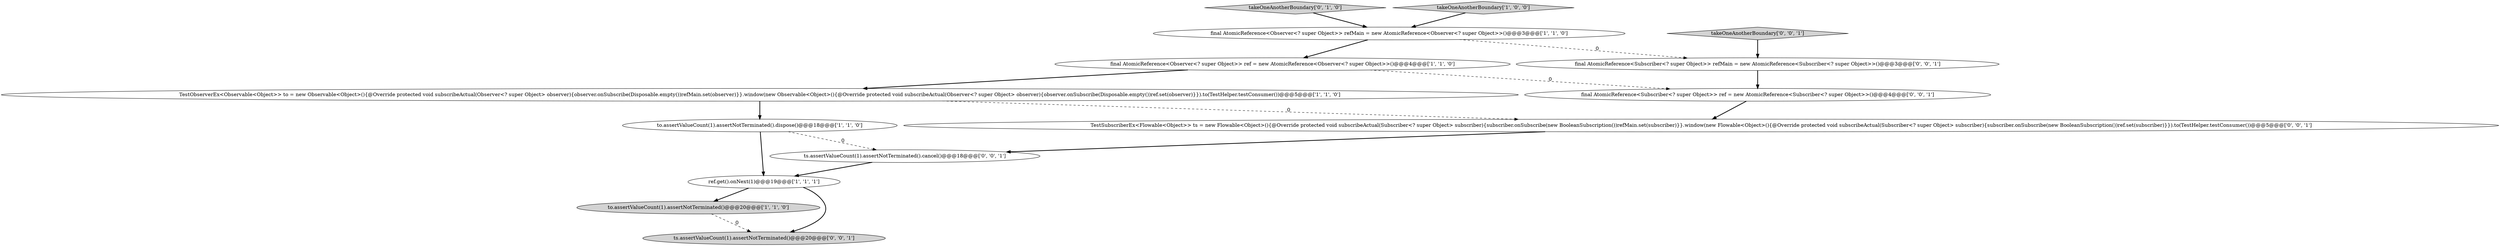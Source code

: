 digraph {
9 [style = filled, label = "final AtomicReference<Subscriber<? super Object>> refMain = new AtomicReference<Subscriber<? super Object>>()@@@3@@@['0', '0', '1']", fillcolor = white, shape = ellipse image = "AAA0AAABBB3BBB"];
12 [style = filled, label = "final AtomicReference<Subscriber<? super Object>> ref = new AtomicReference<Subscriber<? super Object>>()@@@4@@@['0', '0', '1']", fillcolor = white, shape = ellipse image = "AAA0AAABBB3BBB"];
4 [style = filled, label = "to.assertValueCount(1).assertNotTerminated()@@@20@@@['1', '1', '0']", fillcolor = lightgray, shape = ellipse image = "AAA0AAABBB1BBB"];
10 [style = filled, label = "ts.assertValueCount(1).assertNotTerminated().cancel()@@@18@@@['0', '0', '1']", fillcolor = white, shape = ellipse image = "AAA0AAABBB3BBB"];
11 [style = filled, label = "takeOneAnotherBoundary['0', '0', '1']", fillcolor = lightgray, shape = diamond image = "AAA0AAABBB3BBB"];
0 [style = filled, label = "to.assertValueCount(1).assertNotTerminated().dispose()@@@18@@@['1', '1', '0']", fillcolor = white, shape = ellipse image = "AAA0AAABBB1BBB"];
7 [style = filled, label = "takeOneAnotherBoundary['0', '1', '0']", fillcolor = lightgray, shape = diamond image = "AAA0AAABBB2BBB"];
3 [style = filled, label = "ref.get().onNext(1)@@@19@@@['1', '1', '1']", fillcolor = white, shape = ellipse image = "AAA0AAABBB1BBB"];
8 [style = filled, label = "TestSubscriberEx<Flowable<Object>> ts = new Flowable<Object>(){@Override protected void subscribeActual(Subscriber<? super Object> subscriber){subscriber.onSubscribe(new BooleanSubscription())refMain.set(subscriber)}}.window(new Flowable<Object>(){@Override protected void subscribeActual(Subscriber<? super Object> subscriber){subscriber.onSubscribe(new BooleanSubscription())ref.set(subscriber)}}).to(TestHelper.testConsumer())@@@5@@@['0', '0', '1']", fillcolor = white, shape = ellipse image = "AAA0AAABBB3BBB"];
1 [style = filled, label = "final AtomicReference<Observer<? super Object>> refMain = new AtomicReference<Observer<? super Object>>()@@@3@@@['1', '1', '0']", fillcolor = white, shape = ellipse image = "AAA0AAABBB1BBB"];
2 [style = filled, label = "takeOneAnotherBoundary['1', '0', '0']", fillcolor = lightgray, shape = diamond image = "AAA0AAABBB1BBB"];
6 [style = filled, label = "final AtomicReference<Observer<? super Object>> ref = new AtomicReference<Observer<? super Object>>()@@@4@@@['1', '1', '0']", fillcolor = white, shape = ellipse image = "AAA0AAABBB1BBB"];
13 [style = filled, label = "ts.assertValueCount(1).assertNotTerminated()@@@20@@@['0', '0', '1']", fillcolor = lightgray, shape = ellipse image = "AAA0AAABBB3BBB"];
5 [style = filled, label = "TestObserverEx<Observable<Object>> to = new Observable<Object>(){@Override protected void subscribeActual(Observer<? super Object> observer){observer.onSubscribe(Disposable.empty())refMain.set(observer)}}.window(new Observable<Object>(){@Override protected void subscribeActual(Observer<? super Object> observer){observer.onSubscribe(Disposable.empty())ref.set(observer)}}).to(TestHelper.testConsumer())@@@5@@@['1', '1', '0']", fillcolor = white, shape = ellipse image = "AAA0AAABBB1BBB"];
5->8 [style = dashed, label="0"];
10->3 [style = bold, label=""];
6->12 [style = dashed, label="0"];
5->0 [style = bold, label=""];
0->10 [style = dashed, label="0"];
7->1 [style = bold, label=""];
4->13 [style = dashed, label="0"];
11->9 [style = bold, label=""];
0->3 [style = bold, label=""];
12->8 [style = bold, label=""];
1->6 [style = bold, label=""];
2->1 [style = bold, label=""];
3->4 [style = bold, label=""];
8->10 [style = bold, label=""];
3->13 [style = bold, label=""];
6->5 [style = bold, label=""];
9->12 [style = bold, label=""];
1->9 [style = dashed, label="0"];
}
